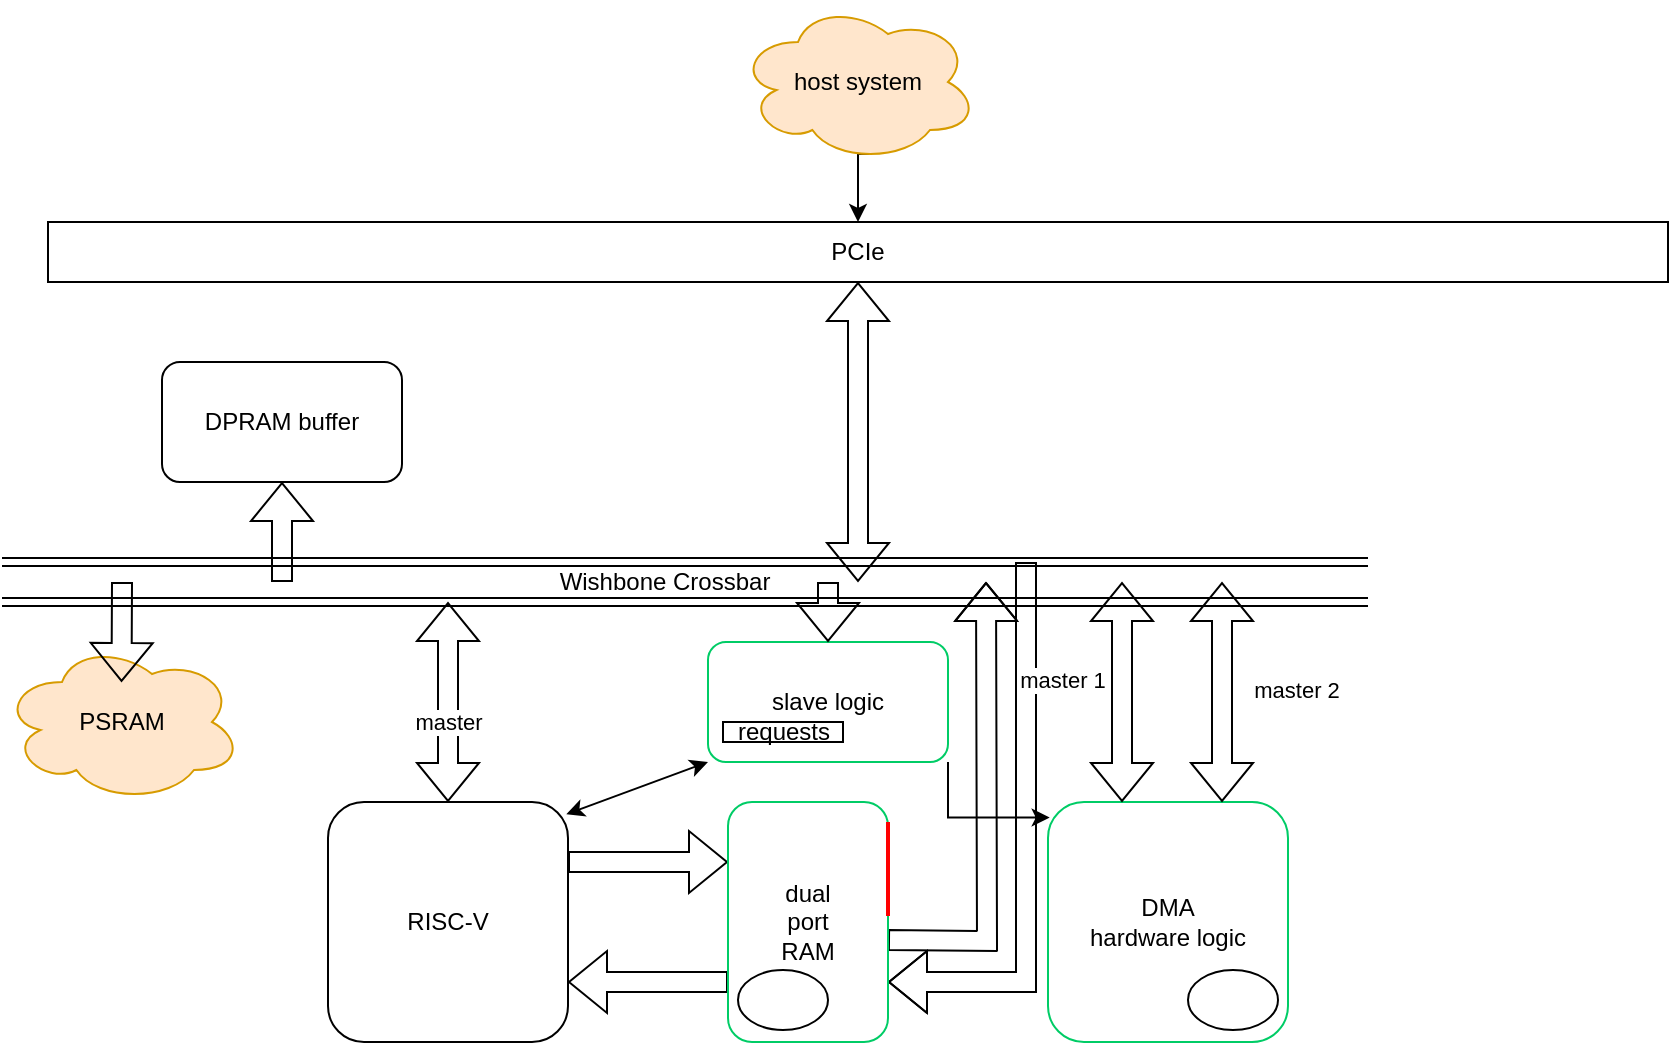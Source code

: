 <mxfile version="28.1.2" pages="3">
  <diagram name="Data Flow" id="LXXSPPQb7PhZ-8QDsj5i">
    <mxGraphModel dx="1143" dy="687" grid="1" gridSize="10" guides="1" tooltips="1" connect="1" arrows="1" fold="1" page="1" pageScale="1" pageWidth="827" pageHeight="1169" math="0" shadow="0">
      <root>
        <mxCell id="0" />
        <mxCell id="1" parent="0" />
        <mxCell id="lMOpDV72XG8DzhdDHlvM-4" style="edgeStyle=orthogonalEdgeStyle;rounded=0;orthogonalLoop=1;jettySize=auto;html=1;exitX=1;exitY=0.25;exitDx=0;exitDy=0;entryX=0;entryY=0.25;entryDx=0;entryDy=0;shape=flexArrow;" parent="1" source="lMOpDV72XG8DzhdDHlvM-1" target="lMOpDV72XG8DzhdDHlvM-3" edge="1">
          <mxGeometry relative="1" as="geometry" />
        </mxCell>
        <mxCell id="lMOpDV72XG8DzhdDHlvM-1" value="&lt;div&gt;RISC-V&lt;/div&gt;" style="rounded=1;whiteSpace=wrap;html=1;" parent="1" vertex="1">
          <mxGeometry x="571" y="550" width="120" height="120" as="geometry" />
        </mxCell>
        <mxCell id="lMOpDV72XG8DzhdDHlvM-7" style="edgeStyle=orthogonalEdgeStyle;rounded=0;orthogonalLoop=1;jettySize=auto;html=1;entryX=1;entryY=0.75;entryDx=0;entryDy=0;shape=flexArrow;" parent="1" target="lMOpDV72XG8DzhdDHlvM-3" edge="1">
          <mxGeometry relative="1" as="geometry">
            <mxPoint x="920" y="430" as="sourcePoint" />
            <Array as="points">
              <mxPoint x="920" y="430" />
              <mxPoint x="920" y="640" />
            </Array>
          </mxGeometry>
        </mxCell>
        <mxCell id="lMOpDV72XG8DzhdDHlvM-2" value="&lt;div&gt;DMA&lt;/div&gt;&lt;div&gt;hardware logic&lt;/div&gt;" style="rounded=1;whiteSpace=wrap;html=1;strokeColor=#00CC66;" parent="1" vertex="1">
          <mxGeometry x="931" y="550" width="120" height="120" as="geometry" />
        </mxCell>
        <mxCell id="lMOpDV72XG8DzhdDHlvM-5" style="edgeStyle=orthogonalEdgeStyle;rounded=0;orthogonalLoop=1;jettySize=auto;html=1;exitX=0;exitY=0.75;exitDx=0;exitDy=0;entryX=1;entryY=0.75;entryDx=0;entryDy=0;shape=flexArrow;strokeWidth=1;" parent="1" source="lMOpDV72XG8DzhdDHlvM-3" target="lMOpDV72XG8DzhdDHlvM-1" edge="1">
          <mxGeometry relative="1" as="geometry" />
        </mxCell>
        <mxCell id="lMOpDV72XG8DzhdDHlvM-6" style="edgeStyle=orthogonalEdgeStyle;rounded=0;orthogonalLoop=1;jettySize=auto;html=1;exitX=1;exitY=0.25;exitDx=0;exitDy=0;shape=flexArrow;" parent="1" edge="1">
          <mxGeometry relative="1" as="geometry">
            <mxPoint x="851" y="619" as="sourcePoint" />
            <mxPoint x="900" y="440" as="targetPoint" />
          </mxGeometry>
        </mxCell>
        <mxCell id="lMOpDV72XG8DzhdDHlvM-3" value="&lt;div&gt;dual&lt;/div&gt;&lt;div&gt;port&lt;/div&gt;&lt;div&gt;RAM&lt;br&gt;&lt;/div&gt;" style="rounded=1;whiteSpace=wrap;html=1;strokeColor=#00CC66;" parent="1" vertex="1">
          <mxGeometry x="771" y="550" width="80" height="120" as="geometry" />
        </mxCell>
        <mxCell id="lMOpDV72XG8DzhdDHlvM-9" value="" style="shape=link;html=1;rounded=0;" parent="1" edge="1">
          <mxGeometry width="100" relative="1" as="geometry">
            <mxPoint x="408" y="430" as="sourcePoint" />
            <mxPoint x="1091" y="430" as="targetPoint" />
          </mxGeometry>
        </mxCell>
        <mxCell id="lMOpDV72XG8DzhdDHlvM-10" value="" style="shape=link;html=1;rounded=0;" parent="1" edge="1">
          <mxGeometry width="100" relative="1" as="geometry">
            <mxPoint x="408" y="450" as="sourcePoint" />
            <mxPoint x="1091" y="450" as="targetPoint" />
          </mxGeometry>
        </mxCell>
        <mxCell id="lMOpDV72XG8DzhdDHlvM-12" value="" style="shape=flexArrow;endArrow=classic;html=1;rounded=0;exitX=0.5;exitY=0;exitDx=0;exitDy=0;startArrow=block;" parent="1" source="lMOpDV72XG8DzhdDHlvM-1" edge="1">
          <mxGeometry width="50" height="50" relative="1" as="geometry">
            <mxPoint x="501" y="550" as="sourcePoint" />
            <mxPoint x="631" y="450" as="targetPoint" />
          </mxGeometry>
        </mxCell>
        <mxCell id="lMOpDV72XG8DzhdDHlvM-16" value="master" style="edgeLabel;html=1;align=center;verticalAlign=middle;resizable=0;points=[];" parent="lMOpDV72XG8DzhdDHlvM-12" vertex="1" connectable="0">
          <mxGeometry x="-0.161" y="-5" relative="1" as="geometry">
            <mxPoint x="-5" y="2" as="offset" />
          </mxGeometry>
        </mxCell>
        <mxCell id="lMOpDV72XG8DzhdDHlvM-18" value="" style="shape=flexArrow;endArrow=classic;html=1;rounded=0;exitX=0.25;exitY=0;exitDx=0;exitDy=0;startArrow=block;" parent="1" edge="1">
          <mxGeometry width="50" height="50" relative="1" as="geometry">
            <mxPoint x="968" y="550" as="sourcePoint" />
            <mxPoint x="968" y="440" as="targetPoint" />
          </mxGeometry>
        </mxCell>
        <mxCell id="lMOpDV72XG8DzhdDHlvM-25" value="&lt;div&gt;master 1&lt;/div&gt;" style="edgeLabel;html=1;align=center;verticalAlign=middle;resizable=0;points=[];" parent="lMOpDV72XG8DzhdDHlvM-18" vertex="1" connectable="0">
          <mxGeometry x="0.108" y="3" relative="1" as="geometry">
            <mxPoint x="-27" as="offset" />
          </mxGeometry>
        </mxCell>
        <mxCell id="lMOpDV72XG8DzhdDHlvM-22" value="" style="shape=flexArrow;endArrow=classic;html=1;rounded=0;exitX=0.25;exitY=0;exitDx=0;exitDy=0;startArrow=block;" parent="1" edge="1">
          <mxGeometry width="50" height="50" relative="1" as="geometry">
            <mxPoint x="1018" y="550" as="sourcePoint" />
            <mxPoint x="1018" y="440" as="targetPoint" />
          </mxGeometry>
        </mxCell>
        <mxCell id="fel3F0VSourrf65bjfxs-13" value="master 2" style="edgeLabel;html=1;align=center;verticalAlign=middle;resizable=0;points=[];" parent="lMOpDV72XG8DzhdDHlvM-22" vertex="1" connectable="0">
          <mxGeometry x="0.196" y="-4" relative="1" as="geometry">
            <mxPoint x="33" y="10" as="offset" />
          </mxGeometry>
        </mxCell>
        <mxCell id="lMOpDV72XG8DzhdDHlvM-26" value="" style="ellipse;whiteSpace=wrap;html=1;fillColor=none;" parent="1" vertex="1">
          <mxGeometry x="776" y="634" width="45" height="30" as="geometry" />
        </mxCell>
        <mxCell id="lMOpDV72XG8DzhdDHlvM-49" value="" style="endArrow=none;html=1;rounded=0;strokeColor=#FF0000;strokeWidth=2;" parent="1" edge="1">
          <mxGeometry width="50" height="50" relative="1" as="geometry">
            <mxPoint x="851" y="560" as="sourcePoint" />
            <mxPoint x="851" y="607" as="targetPoint" />
          </mxGeometry>
        </mxCell>
        <mxCell id="KYweyk8M30L2b7PmI1N3-1" value="Wishbone Crossbar" style="text;html=1;align=center;verticalAlign=middle;whiteSpace=wrap;rounded=0;" parent="1" vertex="1">
          <mxGeometry x="678" y="425" width="123" height="30" as="geometry" />
        </mxCell>
        <mxCell id="KYweyk8M30L2b7PmI1N3-2" value="" style="ellipse;whiteSpace=wrap;html=1;fillColor=none;" parent="1" vertex="1">
          <mxGeometry x="1001" y="634" width="45" height="30" as="geometry" />
        </mxCell>
        <mxCell id="KYweyk8M30L2b7PmI1N3-31" style="edgeStyle=orthogonalEdgeStyle;rounded=0;orthogonalLoop=1;jettySize=auto;html=1;exitX=0.55;exitY=0.95;exitDx=0;exitDy=0;exitPerimeter=0;entryX=0.5;entryY=0;entryDx=0;entryDy=0;" parent="1" source="KYweyk8M30L2b7PmI1N3-18" target="KYweyk8M30L2b7PmI1N3-24" edge="1">
          <mxGeometry relative="1" as="geometry" />
        </mxCell>
        <mxCell id="KYweyk8M30L2b7PmI1N3-18" value="host system" style="ellipse;shape=cloud;whiteSpace=wrap;html=1;fillColor=#ffe6cc;strokeColor=#d79b00;" parent="1" vertex="1">
          <mxGeometry x="776" y="150" width="120" height="80" as="geometry" />
        </mxCell>
        <mxCell id="KYweyk8M30L2b7PmI1N3-19" value="slave logic" style="rounded=1;whiteSpace=wrap;html=1;strokeColor=#00CC66;" parent="1" vertex="1">
          <mxGeometry x="761" y="470" width="120" height="60" as="geometry" />
        </mxCell>
        <mxCell id="KYweyk8M30L2b7PmI1N3-24" value="PCIe" style="rounded=0;whiteSpace=wrap;html=1;" parent="1" vertex="1">
          <mxGeometry x="431" y="260" width="810" height="30" as="geometry" />
        </mxCell>
        <mxCell id="KYweyk8M30L2b7PmI1N3-25" value="DPRAM buffer" style="rounded=1;whiteSpace=wrap;html=1;" parent="1" vertex="1">
          <mxGeometry x="488" y="330" width="120" height="60" as="geometry" />
        </mxCell>
        <mxCell id="KYweyk8M30L2b7PmI1N3-28" style="rounded=0;orthogonalLoop=1;jettySize=auto;html=1;exitX=0;exitY=1;exitDx=0;exitDy=0;entryX=0.993;entryY=0.051;entryDx=0;entryDy=0;entryPerimeter=0;startArrow=classic;startFill=1;" parent="1" source="KYweyk8M30L2b7PmI1N3-19" target="lMOpDV72XG8DzhdDHlvM-1" edge="1">
          <mxGeometry relative="1" as="geometry" />
        </mxCell>
        <mxCell id="KYweyk8M30L2b7PmI1N3-29" style="edgeStyle=orthogonalEdgeStyle;rounded=0;orthogonalLoop=1;jettySize=auto;html=1;exitX=1;exitY=1;exitDx=0;exitDy=0;entryX=0.007;entryY=0.065;entryDx=0;entryDy=0;entryPerimeter=0;" parent="1" source="KYweyk8M30L2b7PmI1N3-19" target="lMOpDV72XG8DzhdDHlvM-2" edge="1">
          <mxGeometry relative="1" as="geometry" />
        </mxCell>
        <mxCell id="KYweyk8M30L2b7PmI1N3-30" value="PSRAM" style="ellipse;shape=cloud;whiteSpace=wrap;html=1;fillColor=#ffe6cc;strokeColor=#d79b00;" parent="1" vertex="1">
          <mxGeometry x="408" y="470" width="120" height="80" as="geometry" />
        </mxCell>
        <mxCell id="fel3F0VSourrf65bjfxs-1" value="" style="shape=flexArrow;endArrow=classic;html=1;rounded=0;exitX=0.5;exitY=1;exitDx=0;exitDy=0;startArrow=block;" parent="1" source="KYweyk8M30L2b7PmI1N3-24" edge="1">
          <mxGeometry width="50" height="50" relative="1" as="geometry">
            <mxPoint x="788" y="550" as="sourcePoint" />
            <mxPoint x="836" y="440" as="targetPoint" />
          </mxGeometry>
        </mxCell>
        <mxCell id="fel3F0VSourrf65bjfxs-5" value="" style="shape=flexArrow;endArrow=classic;html=1;rounded=0;" parent="1" edge="1">
          <mxGeometry width="50" height="50" relative="1" as="geometry">
            <mxPoint x="468" y="440" as="sourcePoint" />
            <mxPoint x="467.76" y="490" as="targetPoint" />
          </mxGeometry>
        </mxCell>
        <mxCell id="fel3F0VSourrf65bjfxs-7" value="" style="shape=flexArrow;endArrow=classic;html=1;rounded=0;entryX=0.5;entryY=1;entryDx=0;entryDy=0;" parent="1" target="KYweyk8M30L2b7PmI1N3-25" edge="1">
          <mxGeometry width="50" height="50" relative="1" as="geometry">
            <mxPoint x="548" y="440" as="sourcePoint" />
            <mxPoint x="518" y="410" as="targetPoint" />
          </mxGeometry>
        </mxCell>
        <mxCell id="fel3F0VSourrf65bjfxs-15" value="" style="shape=flexArrow;endArrow=classic;html=1;rounded=0;entryX=0.5;entryY=0;entryDx=0;entryDy=0;" parent="1" target="KYweyk8M30L2b7PmI1N3-19" edge="1">
          <mxGeometry width="50" height="50" relative="1" as="geometry">
            <mxPoint x="821" y="440" as="sourcePoint" />
            <mxPoint x="821" y="470" as="targetPoint" />
          </mxGeometry>
        </mxCell>
        <mxCell id="5fVREREMD9OpLQ9sCXbt-6" value="requests" style="rounded=0;whiteSpace=wrap;html=1;" parent="1" vertex="1">
          <mxGeometry x="768.5" y="510" width="60" height="10" as="geometry" />
        </mxCell>
      </root>
    </mxGraphModel>
  </diagram>
  <diagram id="UL3hy_6GDFx9UI91hgCA" name="DMA Hardware Data Flow">
    <mxGraphModel dx="1381" dy="830" grid="1" gridSize="10" guides="1" tooltips="1" connect="1" arrows="1" fold="1" page="1" pageScale="1" pageWidth="1169" pageHeight="827" math="0" shadow="0">
      <root>
        <mxCell id="0" />
        <mxCell id="1" parent="0" />
        <mxCell id="ERpAo6jiiWedym3ZxV7A-22" value="" style="edgeStyle=orthogonalEdgeStyle;rounded=0;orthogonalLoop=1;jettySize=auto;html=1;" parent="1" source="clxshGvkDorPPBnuCWsR-1" target="ERpAo6jiiWedym3ZxV7A-21" edge="1">
          <mxGeometry relative="1" as="geometry" />
        </mxCell>
        <mxCell id="clxshGvkDorPPBnuCWsR-1" value="Data Buffer 1" style="strokeWidth=2;html=1;shape=mxgraph.lean_mapping.fifo_sequence_flow;pointerEvents=1;fontStyle=0;fontSize=20;align=center;" parent="1" vertex="1">
          <mxGeometry x="640" y="360" width="280" height="50" as="geometry" />
        </mxCell>
        <mxCell id="ERpAo6jiiWedym3ZxV7A-32" value="" style="edgeStyle=orthogonalEdgeStyle;rounded=0;orthogonalLoop=1;jettySize=auto;html=1;entryX=0;entryY=0.5;entryDx=0;entryDy=0;" parent="1" source="ERpAo6jiiWedym3ZxV7A-3" target="ERpAo6jiiWedym3ZxV7A-27" edge="1">
          <mxGeometry relative="1" as="geometry">
            <mxPoint x="360" y="385" as="targetPoint" />
          </mxGeometry>
        </mxCell>
        <mxCell id="ERpAo6jiiWedym3ZxV7A-3" value="read master&lt;span style=&quot;color: rgba(0, 0, 0, 0); font-family: monospace; font-size: 0px; text-align: start; text-wrap: nowrap;&quot;&gt;%3CmxGraphModel%3E%3Croot%3E%3CmxCell%20id%3D%220%22%2F%3E%3CmxCell%20id%3D%221%22%20parent%3D%220%22%2F%3E%3CmxCell%20id%3D%222%22%20value%3D%22skid%20pad%22%20style%3D%22rounded%3D1%3BwhiteSpace%3Dwrap%3Bhtml%3D1%3B%22%20vertex%3D%221%22%20parent%3D%221%22%3E%3CmxGeometry%20x%3D%22190%22%20y%3D%22570%22%20width%3D%2280%22%20height%3D%2250%22%20as%3D%22geometry%22%2F%3E%3C%2FmxCell%3E%3C%2Froot%3E%3C%2FmxGraphModel%3E&lt;/span&gt;" style="rounded=1;whiteSpace=wrap;html=1;" parent="1" vertex="1">
          <mxGeometry x="340" y="360" width="80" height="50" as="geometry" />
        </mxCell>
        <mxCell id="ERpAo6jiiWedym3ZxV7A-4" value="write master" style="rounded=1;whiteSpace=wrap;html=1;" parent="1" vertex="1">
          <mxGeometry x="1040" y="360" width="80" height="50" as="geometry" />
        </mxCell>
        <mxCell id="ERpAo6jiiWedym3ZxV7A-26" style="edgeStyle=orthogonalEdgeStyle;rounded=0;orthogonalLoop=1;jettySize=auto;html=1;exitX=1;exitY=0.5;exitDx=0;exitDy=0;entryX=0;entryY=0.5;entryDx=0;entryDy=0;opacity=50;" parent="1" source="ERpAo6jiiWedym3ZxV7A-8" target="ERpAo6jiiWedym3ZxV7A-21" edge="1">
          <mxGeometry relative="1" as="geometry" />
        </mxCell>
        <mxCell id="ERpAo6jiiWedym3ZxV7A-8" value="&lt;font style=&quot;color: rgb(204, 204, 204);&quot;&gt;Data Buffer n&lt;/font&gt;" style="strokeWidth=2;html=1;shape=mxgraph.lean_mapping.fifo_sequence_flow;pointerEvents=1;fontStyle=0;fontSize=20;align=center;opacity=50;" parent="1" vertex="1">
          <mxGeometry x="640" y="540" width="280" height="50" as="geometry" />
        </mxCell>
        <mxCell id="ERpAo6jiiWedym3ZxV7A-25" style="edgeStyle=orthogonalEdgeStyle;rounded=0;orthogonalLoop=1;jettySize=auto;html=1;exitX=1;exitY=0.5;exitDx=0;exitDy=0;entryX=0;entryY=0.5;entryDx=0;entryDy=0;opacity=50;" parent="1" source="ERpAo6jiiWedym3ZxV7A-9" target="ERpAo6jiiWedym3ZxV7A-21" edge="1">
          <mxGeometry relative="1" as="geometry" />
        </mxCell>
        <mxCell id="ERpAo6jiiWedym3ZxV7A-9" value="&lt;font style=&quot;color: rgb(204, 204, 204);&quot;&gt;...&lt;/font&gt;" style="strokeWidth=2;html=1;shape=mxgraph.lean_mapping.fifo_sequence_flow;pointerEvents=1;fontStyle=0;fontSize=20;align=center;opacity=50;" parent="1" vertex="1">
          <mxGeometry x="640" y="480" width="280" height="50" as="geometry" />
        </mxCell>
        <mxCell id="ERpAo6jiiWedym3ZxV7A-24" style="edgeStyle=orthogonalEdgeStyle;rounded=0;orthogonalLoop=1;jettySize=auto;html=1;exitX=1;exitY=0.5;exitDx=0;exitDy=0;entryX=0;entryY=0.5;entryDx=0;entryDy=0;opacity=50;" parent="1" source="ERpAo6jiiWedym3ZxV7A-10" target="ERpAo6jiiWedym3ZxV7A-21" edge="1">
          <mxGeometry relative="1" as="geometry" />
        </mxCell>
        <mxCell id="ERpAo6jiiWedym3ZxV7A-10" value="&lt;font style=&quot;color: rgb(204, 204, 204);&quot;&gt;Data Buffer 2&lt;/font&gt;" style="strokeWidth=2;html=1;shape=mxgraph.lean_mapping.fifo_sequence_flow;pointerEvents=1;fontStyle=0;fontSize=20;align=center;opacity=50;" parent="1" vertex="1">
          <mxGeometry x="640" y="420" width="280" height="50" as="geometry" />
        </mxCell>
        <mxCell id="ERpAo6jiiWedym3ZxV7A-15" style="edgeStyle=orthogonalEdgeStyle;rounded=0;orthogonalLoop=1;jettySize=auto;html=1;exitX=1;exitY=0.5;exitDx=0;exitDy=0;entryX=0;entryY=0.5;entryDx=0;entryDy=0;" parent="1" source="ERpAo6jiiWedym3ZxV7A-11" target="clxshGvkDorPPBnuCWsR-1" edge="1">
          <mxGeometry relative="1" as="geometry" />
        </mxCell>
        <mxCell id="ERpAo6jiiWedym3ZxV7A-18" style="edgeStyle=orthogonalEdgeStyle;rounded=0;orthogonalLoop=1;jettySize=auto;html=1;exitX=1;exitY=0.5;exitDx=0;exitDy=0;entryX=0;entryY=0.5;entryDx=0;entryDy=0;opacity=50;" parent="1" source="ERpAo6jiiWedym3ZxV7A-11" target="ERpAo6jiiWedym3ZxV7A-10" edge="1">
          <mxGeometry relative="1" as="geometry" />
        </mxCell>
        <mxCell id="ERpAo6jiiWedym3ZxV7A-19" style="edgeStyle=orthogonalEdgeStyle;rounded=0;orthogonalLoop=1;jettySize=auto;html=1;exitX=1;exitY=0.5;exitDx=0;exitDy=0;entryX=0;entryY=0.5;entryDx=0;entryDy=0;opacity=50;" parent="1" source="ERpAo6jiiWedym3ZxV7A-11" target="ERpAo6jiiWedym3ZxV7A-9" edge="1">
          <mxGeometry relative="1" as="geometry" />
        </mxCell>
        <mxCell id="ERpAo6jiiWedym3ZxV7A-20" style="edgeStyle=orthogonalEdgeStyle;rounded=0;orthogonalLoop=1;jettySize=auto;html=1;exitX=1;exitY=0.5;exitDx=0;exitDy=0;entryX=0;entryY=0.5;entryDx=0;entryDy=0;opacity=50;" parent="1" source="ERpAo6jiiWedym3ZxV7A-11" target="ERpAo6jiiWedym3ZxV7A-8" edge="1">
          <mxGeometry relative="1" as="geometry" />
        </mxCell>
        <mxCell id="ERpAo6jiiWedym3ZxV7A-11" value="&lt;font style=&quot;color: rgb(204, 204, 204);&quot;&gt;mux&lt;/font&gt;" style="rounded=1;whiteSpace=wrap;html=1;opacity=50;" parent="1" vertex="1">
          <mxGeometry x="560" y="360" width="40" height="50" as="geometry" />
        </mxCell>
        <mxCell id="ERpAo6jiiWedym3ZxV7A-23" value="" style="edgeStyle=orthogonalEdgeStyle;rounded=0;orthogonalLoop=1;jettySize=auto;html=1;" parent="1" source="ERpAo6jiiWedym3ZxV7A-21" target="ERpAo6jiiWedym3ZxV7A-4" edge="1">
          <mxGeometry relative="1" as="geometry" />
        </mxCell>
        <mxCell id="ERpAo6jiiWedym3ZxV7A-21" value="&lt;font style=&quot;color: rgb(204, 204, 204);&quot;&gt;mux&lt;/font&gt;" style="rounded=1;whiteSpace=wrap;html=1;opacity=50;" parent="1" vertex="1">
          <mxGeometry x="960" y="360" width="40" height="50" as="geometry" />
        </mxCell>
        <mxCell id="ERpAo6jiiWedym3ZxV7A-30" value="" style="edgeStyle=orthogonalEdgeStyle;rounded=0;orthogonalLoop=1;jettySize=auto;html=1;" parent="1" source="ERpAo6jiiWedym3ZxV7A-27" target="ERpAo6jiiWedym3ZxV7A-11" edge="1">
          <mxGeometry relative="1" as="geometry" />
        </mxCell>
        <mxCell id="ERpAo6jiiWedym3ZxV7A-34" style="edgeStyle=orthogonalEdgeStyle;rounded=0;orthogonalLoop=1;jettySize=auto;html=1;exitX=1;exitY=0.5;exitDx=0;exitDy=0;entryX=0;entryY=0.5;entryDx=0;entryDy=0;" parent="1" source="ERpAo6jiiWedym3ZxV7A-27" target="ERpAo6jiiWedym3ZxV7A-33" edge="1">
          <mxGeometry relative="1" as="geometry" />
        </mxCell>
        <mxCell id="ERpAo6jiiWedym3ZxV7A-27" value="&lt;font style=&quot;color: rgb(0, 0, 0);&quot;&gt;mux&lt;/font&gt;" style="rounded=1;whiteSpace=wrap;html=1;" parent="1" vertex="1">
          <mxGeometry x="480" y="360" width="40" height="50" as="geometry" />
        </mxCell>
        <mxCell id="ERpAo6jiiWedym3ZxV7A-35" style="edgeStyle=orthogonalEdgeStyle;rounded=0;orthogonalLoop=1;jettySize=auto;html=1;exitX=0.5;exitY=1;exitDx=0;exitDy=0;" parent="1" source="ERpAo6jiiWedym3ZxV7A-33" target="ERpAo6jiiWedym3ZxV7A-27" edge="1">
          <mxGeometry relative="1" as="geometry" />
        </mxCell>
        <mxCell id="ERpAo6jiiWedym3ZxV7A-36" style="edgeStyle=orthogonalEdgeStyle;rounded=0;orthogonalLoop=1;jettySize=auto;html=1;exitX=0.5;exitY=1;exitDx=0;exitDy=0;entryX=0.5;entryY=0;entryDx=0;entryDy=0;opacity=50;" parent="1" source="ERpAo6jiiWedym3ZxV7A-33" target="ERpAo6jiiWedym3ZxV7A-11" edge="1">
          <mxGeometry relative="1" as="geometry" />
        </mxCell>
        <mxCell id="ERpAo6jiiWedym3ZxV7A-37" style="edgeStyle=orthogonalEdgeStyle;rounded=0;orthogonalLoop=1;jettySize=auto;html=1;exitX=0.5;exitY=1;exitDx=0;exitDy=0;entryX=0.5;entryY=0;entryDx=0;entryDy=0;opacity=50;" parent="1" source="ERpAo6jiiWedym3ZxV7A-33" target="ERpAo6jiiWedym3ZxV7A-21" edge="1">
          <mxGeometry relative="1" as="geometry" />
        </mxCell>
        <mxCell id="ERpAo6jiiWedym3ZxV7A-38" style="edgeStyle=orthogonalEdgeStyle;rounded=0;orthogonalLoop=1;jettySize=auto;html=1;exitX=0.5;exitY=1;exitDx=0;exitDy=0;entryX=0.5;entryY=0;entryDx=0;entryDy=0;" parent="1" source="ERpAo6jiiWedym3ZxV7A-33" target="ERpAo6jiiWedym3ZxV7A-3" edge="1">
          <mxGeometry relative="1" as="geometry" />
        </mxCell>
        <mxCell id="ERpAo6jiiWedym3ZxV7A-39" style="edgeStyle=orthogonalEdgeStyle;rounded=0;orthogonalLoop=1;jettySize=auto;html=1;exitX=0.5;exitY=1;exitDx=0;exitDy=0;entryX=0.5;entryY=0;entryDx=0;entryDy=0;" parent="1" source="ERpAo6jiiWedym3ZxV7A-33" target="ERpAo6jiiWedym3ZxV7A-4" edge="1">
          <mxGeometry relative="1" as="geometry" />
        </mxCell>
        <mxCell id="ERpAo6jiiWedym3ZxV7A-33" value="&lt;font style=&quot;color: rgb(0, 0, 0);&quot;&gt;control&lt;/font&gt;" style="rounded=1;whiteSpace=wrap;html=1;" parent="1" vertex="1">
          <mxGeometry x="560" y="200" width="80" height="50" as="geometry" />
        </mxCell>
        <mxCell id="6eK28wvIhfNT0lMdqZ3A-2" style="edgeStyle=orthogonalEdgeStyle;rounded=0;orthogonalLoop=1;jettySize=auto;html=1;exitX=1;exitY=0.5;exitDx=0;exitDy=0;entryX=0;entryY=0.5;entryDx=0;entryDy=0;" edge="1" parent="1" source="6eK28wvIhfNT0lMdqZ3A-1" target="ERpAo6jiiWedym3ZxV7A-3">
          <mxGeometry relative="1" as="geometry" />
        </mxCell>
        <mxCell id="6eK28wvIhfNT0lMdqZ3A-1" value="&lt;font style=&quot;font-size: 14px;&quot;&gt;instruction FIFO&lt;/font&gt;" style="strokeWidth=2;html=1;shape=mxgraph.lean_mapping.fifo_sequence_flow;pointerEvents=1;fontStyle=0;fontSize=20;align=center;" vertex="1" parent="1">
          <mxGeometry x="70" y="360" width="210" height="50" as="geometry" />
        </mxCell>
        <mxCell id="6eK28wvIhfNT0lMdqZ3A-3" value="what does this MUX do????&lt;div&gt;dma channel?&lt;/div&gt;" style="text;html=1;align=center;verticalAlign=middle;resizable=0;points=[];autosize=1;strokeColor=none;fillColor=none;" vertex="1" parent="1">
          <mxGeometry x="350" y="435" width="170" height="40" as="geometry" />
        </mxCell>
      </root>
    </mxGraphModel>
  </diagram>
  <diagram id="a-Uv4ILhjMxf18J645ed" name="DMA Hardware">
    <mxGraphModel dx="790" dy="1963" grid="1" gridSize="10" guides="1" tooltips="1" connect="1" arrows="1" fold="1" page="1" pageScale="1" pageWidth="1169" pageHeight="827" math="0" shadow="0">
      <root>
        <mxCell id="0" />
        <mxCell id="1" parent="0" />
        <mxCell id="MD5iCG_BND2GERprveNA-2" value="WB Master" style="swimlane;whiteSpace=wrap;html=1;" vertex="1" parent="1">
          <mxGeometry x="160" y="240" width="650" height="460" as="geometry">
            <mxRectangle x="300" y="240" width="100" height="30" as="alternateBounds" />
          </mxGeometry>
        </mxCell>
        <mxCell id="MD5iCG_BND2GERprveNA-14" style="edgeStyle=orthogonalEdgeStyle;rounded=0;orthogonalLoop=1;jettySize=auto;html=1;exitX=1;exitY=0.5;exitDx=0;exitDy=0;entryX=0;entryY=0.5;entryDx=0;entryDy=0;startArrow=classic;startFill=1;" edge="1" parent="MD5iCG_BND2GERprveNA-2" source="MD5iCG_BND2GERprveNA-4" target="MD5iCG_BND2GERprveNA-13">
          <mxGeometry relative="1" as="geometry" />
        </mxCell>
        <mxCell id="MD5iCG_BND2GERprveNA-17" value="" style="edgeStyle=orthogonalEdgeStyle;rounded=0;orthogonalLoop=1;jettySize=auto;html=1;strokeColor=#CCCCCC;" edge="1" parent="MD5iCG_BND2GERprveNA-2" source="MD5iCG_BND2GERprveNA-4" target="MD5iCG_BND2GERprveNA-16">
          <mxGeometry relative="1" as="geometry" />
        </mxCell>
        <mxCell id="MD5iCG_BND2GERprveNA-4" value="WB FSM" style="rounded=1;whiteSpace=wrap;html=1;" vertex="1" parent="MD5iCG_BND2GERprveNA-2">
          <mxGeometry x="365" y="110" width="120" height="60" as="geometry" />
        </mxCell>
        <mxCell id="MD5iCG_BND2GERprveNA-9" value="" style="edgeStyle=orthogonalEdgeStyle;rounded=0;orthogonalLoop=1;jettySize=auto;html=1;" edge="1" parent="MD5iCG_BND2GERprveNA-2" source="MD5iCG_BND2GERprveNA-5" target="MD5iCG_BND2GERprveNA-4">
          <mxGeometry relative="1" as="geometry" />
        </mxCell>
        <mxCell id="MD5iCG_BND2GERprveNA-5" value="&lt;div&gt;address decoding&lt;/div&gt;" style="rounded=1;whiteSpace=wrap;html=1;" vertex="1" parent="MD5iCG_BND2GERprveNA-2">
          <mxGeometry x="165" y="110" width="120" height="60" as="geometry" />
        </mxCell>
        <mxCell id="MD5iCG_BND2GERprveNA-8" value="&lt;font style=&quot;color: rgb(204, 204, 204);&quot;&gt;get metrics&lt;/font&gt;" style="whiteSpace=wrap;html=1;strokeColor=#CCCCCC;" vertex="1" parent="MD5iCG_BND2GERprveNA-2">
          <mxGeometry x="580" y="40" width="70" height="40" as="geometry" />
        </mxCell>
        <mxCell id="MD5iCG_BND2GERprveNA-7" value="start address" style="whiteSpace=wrap;html=1;movable=1;resizable=1;rotatable=1;deletable=1;editable=1;locked=0;connectable=1;" vertex="1" parent="MD5iCG_BND2GERprveNA-2">
          <mxGeometry y="120" width="70" height="40" as="geometry" />
        </mxCell>
        <mxCell id="MD5iCG_BND2GERprveNA-10" style="edgeStyle=orthogonalEdgeStyle;rounded=0;orthogonalLoop=1;jettySize=auto;html=1;exitX=1;exitY=0.5;exitDx=0;exitDy=0;entryX=0;entryY=0.5;entryDx=0;entryDy=0;" edge="1" parent="MD5iCG_BND2GERprveNA-2" source="MD5iCG_BND2GERprveNA-7" target="MD5iCG_BND2GERprveNA-5">
          <mxGeometry relative="1" as="geometry" />
        </mxCell>
        <mxCell id="MD5iCG_BND2GERprveNA-13" value="WB Bus" style="whiteSpace=wrap;html=1;" vertex="1" parent="MD5iCG_BND2GERprveNA-2">
          <mxGeometry x="580" y="120" width="70" height="40" as="geometry" />
        </mxCell>
        <mxCell id="MD5iCG_BND2GERprveNA-19" value="" style="edgeStyle=orthogonalEdgeStyle;rounded=0;orthogonalLoop=1;jettySize=auto;html=1;strokeColor=#CCCCCC;" edge="1" parent="MD5iCG_BND2GERprveNA-2" source="MD5iCG_BND2GERprveNA-16" target="MD5iCG_BND2GERprveNA-8">
          <mxGeometry relative="1" as="geometry" />
        </mxCell>
        <mxCell id="MD5iCG_BND2GERprveNA-16" value="&lt;font style=&quot;color: rgb(204, 204, 204);&quot;&gt;Benchmark Tools&lt;/font&gt;" style="rounded=1;whiteSpace=wrap;html=1;strokeColor=#CCCCCC;" vertex="1" parent="MD5iCG_BND2GERprveNA-2">
          <mxGeometry x="365" y="30" width="120" height="60" as="geometry" />
        </mxCell>
        <mxCell id="3fsXeRJwqGu1sG-fmKqB-10" style="edgeStyle=orthogonalEdgeStyle;rounded=0;orthogonalLoop=1;jettySize=auto;html=1;entryX=0;entryY=0.75;entryDx=0;entryDy=0;exitX=1;exitY=0;exitDx=0;exitDy=0;" edge="1" parent="MD5iCG_BND2GERprveNA-2" source="Ju8M6F3w45FrszPwmlSg-1" target="MD5iCG_BND2GERprveNA-4">
          <mxGeometry relative="1" as="geometry">
            <mxPoint x="120" y="270" as="sourcePoint" />
            <Array as="points">
              <mxPoint x="320" y="270" />
              <mxPoint x="320" y="155" />
            </Array>
          </mxGeometry>
        </mxCell>
        <mxCell id="3fsXeRJwqGu1sG-fmKqB-8" value="burst size" style="whiteSpace=wrap;html=1;" vertex="1" parent="MD5iCG_BND2GERprveNA-2">
          <mxGeometry y="230" width="70" height="40" as="geometry" />
        </mxCell>
        <mxCell id="2vgpY78eBic4JP3b8OaK-1" value="data FIFO" style="rounded=1;whiteSpace=wrap;html=1;" vertex="1" parent="MD5iCG_BND2GERprveNA-2">
          <mxGeometry x="365" y="280" width="120" height="60" as="geometry" />
        </mxCell>
        <mxCell id="3fsXeRJwqGu1sG-fmKqB-5" style="edgeStyle=orthogonalEdgeStyle;rounded=0;orthogonalLoop=1;jettySize=auto;html=1;exitX=0.25;exitY=0;exitDx=0;exitDy=0;entryX=0.25;entryY=1;entryDx=0;entryDy=0;" edge="1" parent="MD5iCG_BND2GERprveNA-2" source="2vgpY78eBic4JP3b8OaK-1" target="MD5iCG_BND2GERprveNA-4">
          <mxGeometry relative="1" as="geometry" />
        </mxCell>
        <mxCell id="3fsXeRJwqGu1sG-fmKqB-4" style="edgeStyle=orthogonalEdgeStyle;rounded=0;orthogonalLoop=1;jettySize=auto;html=1;exitX=0.75;exitY=1;exitDx=0;exitDy=0;entryX=0.75;entryY=0;entryDx=0;entryDy=0;" edge="1" parent="MD5iCG_BND2GERprveNA-2" source="MD5iCG_BND2GERprveNA-4" target="2vgpY78eBic4JP3b8OaK-1">
          <mxGeometry relative="1" as="geometry" />
        </mxCell>
        <mxCell id="Ju8M6F3w45FrszPwmlSg-1" value="read/write" style="whiteSpace=wrap;html=1;" vertex="1" parent="MD5iCG_BND2GERprveNA-2">
          <mxGeometry y="270" width="70" height="40" as="geometry" />
        </mxCell>
        <mxCell id="MD5iCG_BND2GERprveNA-20" value="move the instruction FIFO to the register file?" style="text;html=1;align=center;verticalAlign=middle;resizable=0;points=[];autosize=1;strokeColor=none;fillColor=none;" vertex="1" parent="1">
          <mxGeometry x="160" y="178" width="260" height="30" as="geometry" />
        </mxCell>
      </root>
    </mxGraphModel>
  </diagram>
</mxfile>
